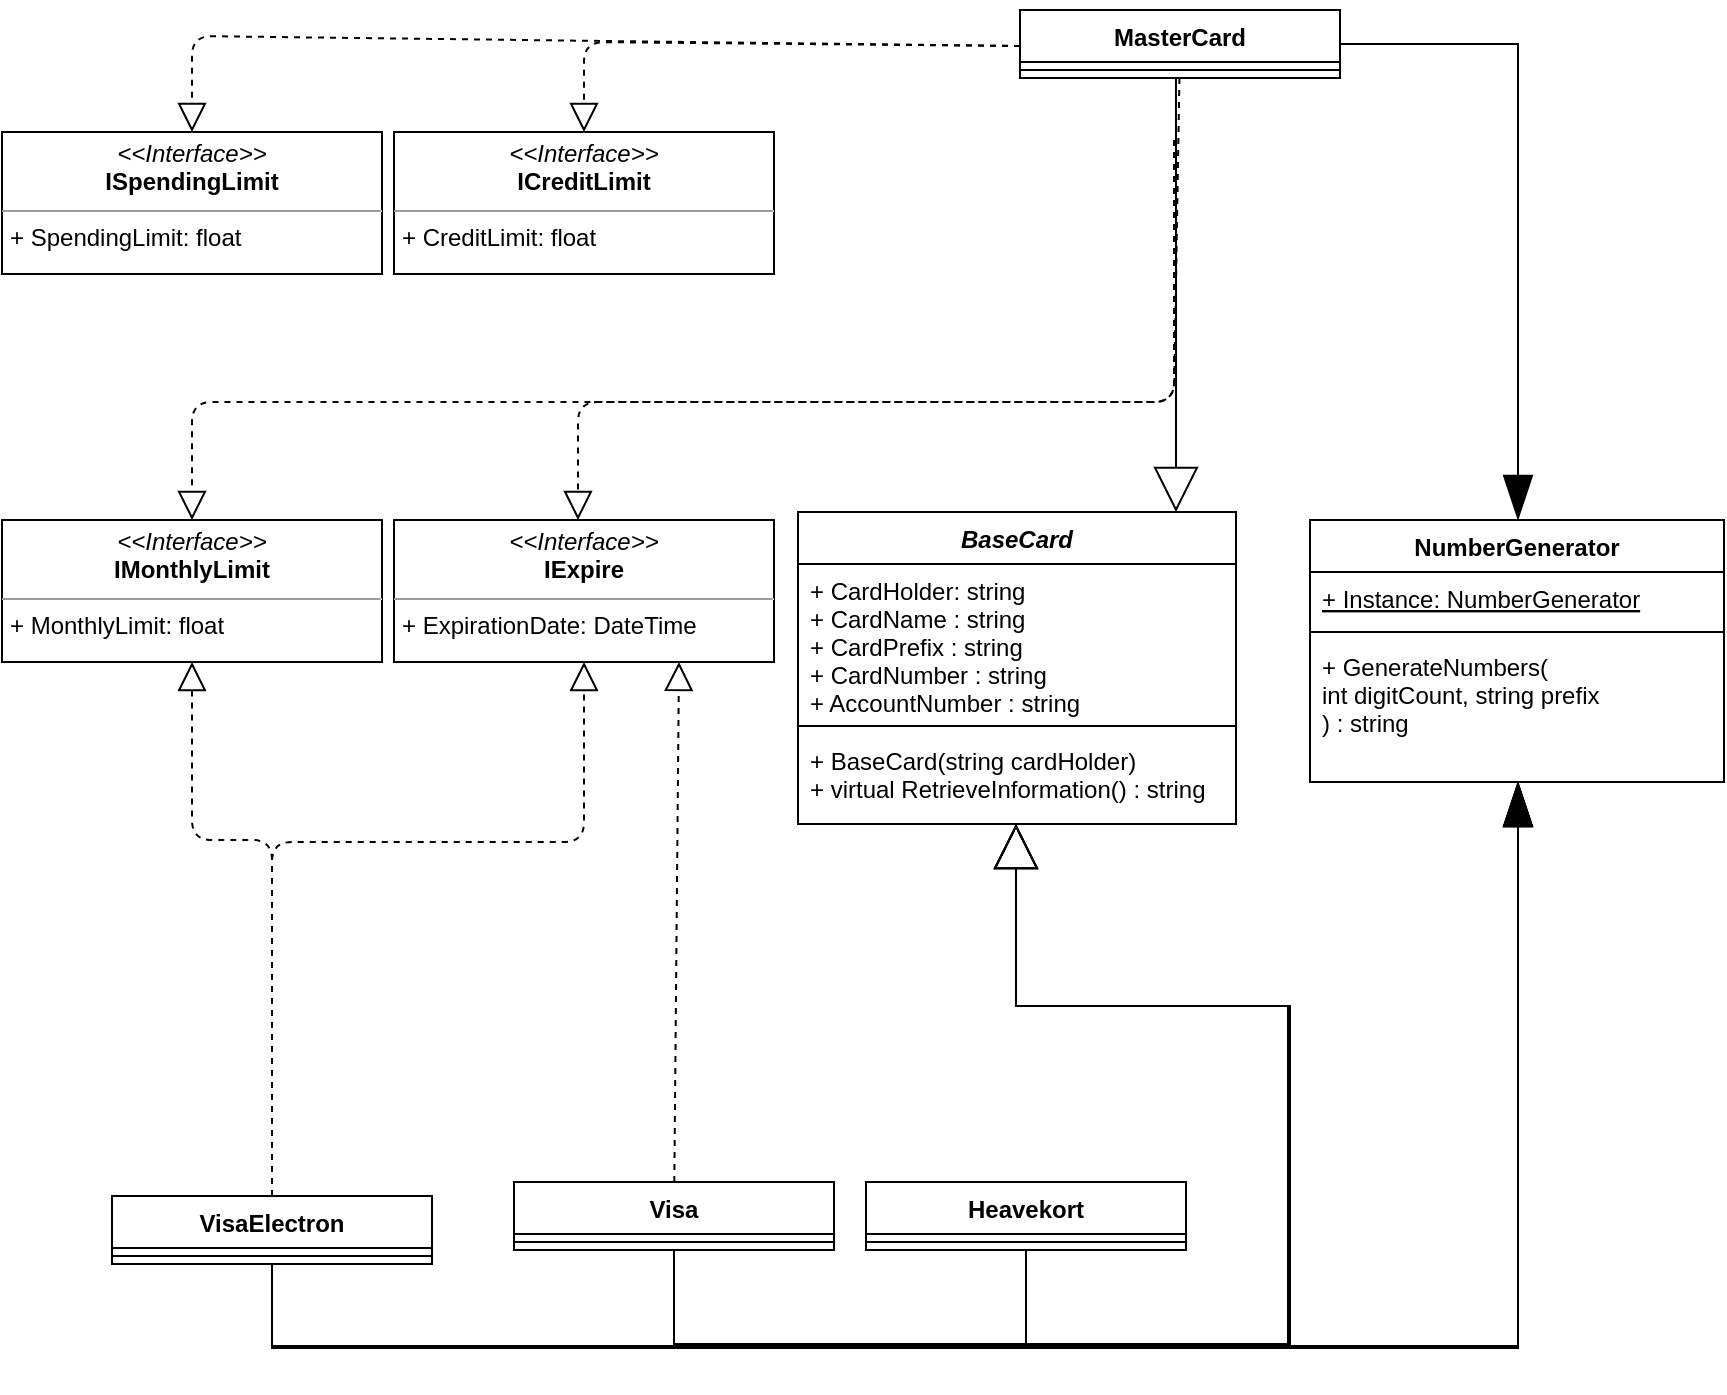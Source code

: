 <mxfile version="13.8.3" type="device"><diagram id="C5RBs43oDa-KdzZeNtuy" name="Page-1"><mxGraphModel dx="1185" dy="614" grid="0" gridSize="10" guides="1" tooltips="1" connect="1" arrows="1" fold="1" page="1" pageScale="1" pageWidth="827" pageHeight="1169" math="0" shadow="0"><root><mxCell id="WIyWlLk6GJQsqaUBKTNV-0"/><mxCell id="WIyWlLk6GJQsqaUBKTNV-1" parent="WIyWlLk6GJQsqaUBKTNV-0"/><mxCell id="s_HcZMLJLVpU5VOVkcg1-1" value="&lt;p style=&quot;margin: 0px ; margin-top: 4px ; text-align: center&quot;&gt;&lt;i&gt;&amp;lt;&amp;lt;Interface&amp;gt;&amp;gt;&lt;/i&gt;&lt;br&gt;&lt;b&gt;ICreditLimit&lt;/b&gt;&lt;/p&gt;&lt;hr size=&quot;1&quot;&gt;&lt;p style=&quot;margin: 0px ; margin-left: 4px&quot;&gt;+ CreditLimit: float&lt;br&gt;&lt;/p&gt;" style="verticalAlign=top;align=left;overflow=fill;fontSize=12;fontFamily=Helvetica;html=1;" vertex="1" parent="WIyWlLk6GJQsqaUBKTNV-1"><mxGeometry x="198" y="234" width="190" height="71" as="geometry"/></mxCell><mxCell id="s_HcZMLJLVpU5VOVkcg1-60" style="edgeStyle=orthogonalEdgeStyle;rounded=0;orthogonalLoop=1;jettySize=auto;html=1;endArrow=blockThin;endFill=1;endSize=20;" edge="1" parent="WIyWlLk6GJQsqaUBKTNV-1" source="s_HcZMLJLVpU5VOVkcg1-16" target="s_HcZMLJLVpU5VOVkcg1-24"><mxGeometry relative="1" as="geometry"><Array as="points"><mxPoint x="137" y="841"/><mxPoint x="760" y="841"/></Array></mxGeometry></mxCell><mxCell id="s_HcZMLJLVpU5VOVkcg1-16" value="VisaElectron" style="swimlane;fontStyle=1;align=center;verticalAlign=top;childLayout=stackLayout;horizontal=1;startSize=26;horizontalStack=0;resizeParent=1;resizeParentMax=0;resizeLast=0;collapsible=1;marginBottom=0;" vertex="1" parent="WIyWlLk6GJQsqaUBKTNV-1"><mxGeometry x="57" y="766" width="160" height="34" as="geometry"/></mxCell><mxCell id="s_HcZMLJLVpU5VOVkcg1-18" value="" style="line;strokeWidth=1;fillColor=none;align=left;verticalAlign=middle;spacingTop=-1;spacingLeft=3;spacingRight=3;rotatable=0;labelPosition=right;points=[];portConstraint=eastwest;" vertex="1" parent="s_HcZMLJLVpU5VOVkcg1-16"><mxGeometry y="26" width="160" height="8" as="geometry"/></mxCell><mxCell id="s_HcZMLJLVpU5VOVkcg1-35" style="edgeStyle=orthogonalEdgeStyle;rounded=0;orthogonalLoop=1;jettySize=auto;html=1;exitX=0.5;exitY=1;exitDx=0;exitDy=0;endArrow=block;endFill=0;endSize=20;" edge="1" parent="WIyWlLk6GJQsqaUBKTNV-1" source="s_HcZMLJLVpU5VOVkcg1-20" target="s_HcZMLJLVpU5VOVkcg1-28"><mxGeometry relative="1" as="geometry"><Array as="points"><mxPoint x="514" y="841"/><mxPoint x="646" y="841"/><mxPoint x="646" y="671"/><mxPoint x="509" y="671"/></Array></mxGeometry></mxCell><mxCell id="s_HcZMLJLVpU5VOVkcg1-59" style="edgeStyle=orthogonalEdgeStyle;rounded=0;orthogonalLoop=1;jettySize=auto;html=1;exitX=0.5;exitY=1;exitDx=0;exitDy=0;endArrow=blockThin;endFill=1;endSize=20;" edge="1" parent="WIyWlLk6GJQsqaUBKTNV-1" source="s_HcZMLJLVpU5VOVkcg1-20" target="s_HcZMLJLVpU5VOVkcg1-24"><mxGeometry relative="1" as="geometry"><Array as="points"><mxPoint x="514" y="842"/><mxPoint x="760" y="842"/></Array></mxGeometry></mxCell><mxCell id="s_HcZMLJLVpU5VOVkcg1-20" value="Heavekort" style="swimlane;fontStyle=1;align=center;verticalAlign=top;childLayout=stackLayout;horizontal=1;startSize=26;horizontalStack=0;resizeParent=1;resizeParentMax=0;resizeLast=0;collapsible=1;marginBottom=0;" vertex="1" parent="WIyWlLk6GJQsqaUBKTNV-1"><mxGeometry x="434" y="759" width="160" height="34" as="geometry"/></mxCell><mxCell id="s_HcZMLJLVpU5VOVkcg1-22" value="" style="line;strokeWidth=1;fillColor=none;align=left;verticalAlign=middle;spacingTop=-1;spacingLeft=3;spacingRight=3;rotatable=0;labelPosition=right;points=[];portConstraint=eastwest;" vertex="1" parent="s_HcZMLJLVpU5VOVkcg1-20"><mxGeometry y="26" width="160" height="8" as="geometry"/></mxCell><mxCell id="s_HcZMLJLVpU5VOVkcg1-24" value="NumberGenerator" style="swimlane;fontStyle=1;align=center;verticalAlign=top;childLayout=stackLayout;horizontal=1;startSize=26;horizontalStack=0;resizeParent=1;resizeParentMax=0;resizeLast=0;collapsible=1;marginBottom=0;" vertex="1" parent="WIyWlLk6GJQsqaUBKTNV-1"><mxGeometry x="656" y="428" width="207" height="131" as="geometry"/></mxCell><mxCell id="s_HcZMLJLVpU5VOVkcg1-25" value="+ Instance: NumberGenerator" style="text;strokeColor=none;fillColor=none;align=left;verticalAlign=top;spacingLeft=4;spacingRight=4;overflow=hidden;rotatable=0;points=[[0,0.5],[1,0.5]];portConstraint=eastwest;fontStyle=4" vertex="1" parent="s_HcZMLJLVpU5VOVkcg1-24"><mxGeometry y="26" width="207" height="26" as="geometry"/></mxCell><mxCell id="s_HcZMLJLVpU5VOVkcg1-26" value="" style="line;strokeWidth=1;fillColor=none;align=left;verticalAlign=middle;spacingTop=-1;spacingLeft=3;spacingRight=3;rotatable=0;labelPosition=right;points=[];portConstraint=eastwest;" vertex="1" parent="s_HcZMLJLVpU5VOVkcg1-24"><mxGeometry y="52" width="207" height="8" as="geometry"/></mxCell><mxCell id="s_HcZMLJLVpU5VOVkcg1-27" value="+ GenerateNumbers(&#10;int digitCount, string prefix&#10;) : string" style="text;strokeColor=none;fillColor=none;align=left;verticalAlign=top;spacingLeft=4;spacingRight=4;overflow=hidden;rotatable=0;points=[[0,0.5],[1,0.5]];portConstraint=eastwest;" vertex="1" parent="s_HcZMLJLVpU5VOVkcg1-24"><mxGeometry y="60" width="207" height="71" as="geometry"/></mxCell><mxCell id="s_HcZMLJLVpU5VOVkcg1-28" value="BaseCard" style="swimlane;fontStyle=3;align=center;verticalAlign=top;childLayout=stackLayout;horizontal=1;startSize=26;horizontalStack=0;resizeParent=1;resizeParentMax=0;resizeLast=0;collapsible=1;marginBottom=0;" vertex="1" parent="WIyWlLk6GJQsqaUBKTNV-1"><mxGeometry x="400" y="424" width="219" height="156" as="geometry"/></mxCell><mxCell id="s_HcZMLJLVpU5VOVkcg1-29" value="+ CardHolder: string&#10;+ CardName : string&#10;+ CardPrefix : string&#10;+ CardNumber : string&#10;+ AccountNumber : string" style="text;strokeColor=none;fillColor=none;align=left;verticalAlign=top;spacingLeft=4;spacingRight=4;overflow=hidden;rotatable=0;points=[[0,0.5],[1,0.5]];portConstraint=eastwest;" vertex="1" parent="s_HcZMLJLVpU5VOVkcg1-28"><mxGeometry y="26" width="219" height="77" as="geometry"/></mxCell><mxCell id="s_HcZMLJLVpU5VOVkcg1-30" value="" style="line;strokeWidth=1;fillColor=none;align=left;verticalAlign=middle;spacingTop=-1;spacingLeft=3;spacingRight=3;rotatable=0;labelPosition=right;points=[];portConstraint=eastwest;" vertex="1" parent="s_HcZMLJLVpU5VOVkcg1-28"><mxGeometry y="103" width="219" height="8" as="geometry"/></mxCell><mxCell id="s_HcZMLJLVpU5VOVkcg1-31" value="+ BaseCard(string cardHolder)&#10;+ virtual RetrieveInformation() : string " style="text;strokeColor=none;fillColor=none;align=left;verticalAlign=top;spacingLeft=4;spacingRight=4;overflow=hidden;rotatable=0;points=[[0,0.5],[1,0.5]];portConstraint=eastwest;" vertex="1" parent="s_HcZMLJLVpU5VOVkcg1-28"><mxGeometry y="111" width="219" height="45" as="geometry"/></mxCell><mxCell id="s_HcZMLJLVpU5VOVkcg1-36" value="&lt;p style=&quot;margin: 0px ; margin-top: 4px ; text-align: center&quot;&gt;&lt;i&gt;&amp;lt;&amp;lt;Interface&amp;gt;&amp;gt;&lt;/i&gt;&lt;br&gt;&lt;b&gt;IExpire&lt;/b&gt;&lt;/p&gt;&lt;hr size=&quot;1&quot;&gt;&lt;p style=&quot;margin: 0px ; margin-left: 4px&quot;&gt;+ ExpirationDate: DateTime&lt;br&gt;&lt;/p&gt;" style="verticalAlign=top;align=left;overflow=fill;fontSize=12;fontFamily=Helvetica;html=1;" vertex="1" parent="WIyWlLk6GJQsqaUBKTNV-1"><mxGeometry x="198" y="428" width="190" height="71" as="geometry"/></mxCell><mxCell id="s_HcZMLJLVpU5VOVkcg1-37" value="&lt;p style=&quot;margin: 0px ; margin-top: 4px ; text-align: center&quot;&gt;&lt;i&gt;&amp;lt;&amp;lt;Interface&amp;gt;&amp;gt;&lt;/i&gt;&lt;br&gt;&lt;b&gt;IMonthlyLimit&lt;/b&gt;&lt;/p&gt;&lt;hr size=&quot;1&quot;&gt;&lt;p style=&quot;margin: 0px ; margin-left: 4px&quot;&gt;+ MonthlyLimit: float&lt;br&gt;&lt;/p&gt;" style="verticalAlign=top;align=left;overflow=fill;fontSize=12;fontFamily=Helvetica;html=1;" vertex="1" parent="WIyWlLk6GJQsqaUBKTNV-1"><mxGeometry x="2" y="428" width="190" height="71" as="geometry"/></mxCell><mxCell id="s_HcZMLJLVpU5VOVkcg1-38" value="" style="endArrow=block;dashed=1;endFill=0;endSize=12;html=1;exitX=0.5;exitY=0;exitDx=0;exitDy=0;" edge="1" parent="WIyWlLk6GJQsqaUBKTNV-1" source="s_HcZMLJLVpU5VOVkcg1-16" target="s_HcZMLJLVpU5VOVkcg1-37"><mxGeometry width="160" relative="1" as="geometry"><mxPoint x="-40" y="868" as="sourcePoint"/><mxPoint x="120" y="868" as="targetPoint"/><Array as="points"><mxPoint x="137" y="588"/><mxPoint x="97" y="588"/></Array></mxGeometry></mxCell><mxCell id="s_HcZMLJLVpU5VOVkcg1-39" value="" style="endArrow=block;dashed=1;endFill=0;endSize=12;html=1;exitX=0.5;exitY=0;exitDx=0;exitDy=0;" edge="1" parent="WIyWlLk6GJQsqaUBKTNV-1" source="s_HcZMLJLVpU5VOVkcg1-16" target="s_HcZMLJLVpU5VOVkcg1-36"><mxGeometry width="160" relative="1" as="geometry"><mxPoint x="-6" y="894" as="sourcePoint"/><mxPoint x="-7.825" y="524" as="targetPoint"/><Array as="points"><mxPoint x="137" y="589"/><mxPoint x="293" y="589"/></Array></mxGeometry></mxCell><mxCell id="s_HcZMLJLVpU5VOVkcg1-40" value="Visa" style="swimlane;fontStyle=1;align=center;verticalAlign=top;childLayout=stackLayout;horizontal=1;startSize=26;horizontalStack=0;resizeParent=1;resizeParentMax=0;resizeLast=0;collapsible=1;marginBottom=0;" vertex="1" parent="WIyWlLk6GJQsqaUBKTNV-1"><mxGeometry x="258" y="759" width="160" height="34" as="geometry"/></mxCell><mxCell id="s_HcZMLJLVpU5VOVkcg1-42" value="" style="line;strokeWidth=1;fillColor=none;align=left;verticalAlign=middle;spacingTop=-1;spacingLeft=3;spacingRight=3;rotatable=0;labelPosition=right;points=[];portConstraint=eastwest;" vertex="1" parent="s_HcZMLJLVpU5VOVkcg1-40"><mxGeometry y="26" width="160" height="8" as="geometry"/></mxCell><mxCell id="s_HcZMLJLVpU5VOVkcg1-46" value="&lt;p style=&quot;margin: 0px ; margin-top: 4px ; text-align: center&quot;&gt;&lt;i&gt;&amp;lt;&amp;lt;Interface&amp;gt;&amp;gt;&lt;/i&gt;&lt;br&gt;&lt;b&gt;ISpendingLimit&lt;/b&gt;&lt;/p&gt;&lt;hr size=&quot;1&quot;&gt;&lt;p style=&quot;margin: 0px ; margin-left: 4px&quot;&gt;+ SpendingLimit: float&lt;br&gt;&lt;/p&gt;" style="verticalAlign=top;align=left;overflow=fill;fontSize=12;fontFamily=Helvetica;html=1;" vertex="1" parent="WIyWlLk6GJQsqaUBKTNV-1"><mxGeometry x="2" y="234" width="190" height="71" as="geometry"/></mxCell><mxCell id="s_HcZMLJLVpU5VOVkcg1-55" style="edgeStyle=orthogonalEdgeStyle;rounded=0;orthogonalLoop=1;jettySize=auto;html=1;endArrow=block;endFill=0;endSize=20;" edge="1" parent="WIyWlLk6GJQsqaUBKTNV-1" source="s_HcZMLJLVpU5VOVkcg1-47" target="s_HcZMLJLVpU5VOVkcg1-28"><mxGeometry relative="1" as="geometry"><Array as="points"><mxPoint x="589" y="298"/><mxPoint x="589" y="298"/></Array></mxGeometry></mxCell><mxCell id="s_HcZMLJLVpU5VOVkcg1-47" value="MasterCard" style="swimlane;fontStyle=1;align=center;verticalAlign=top;childLayout=stackLayout;horizontal=1;startSize=26;horizontalStack=0;resizeParent=1;resizeParentMax=0;resizeLast=0;collapsible=1;marginBottom=0;" vertex="1" parent="WIyWlLk6GJQsqaUBKTNV-1"><mxGeometry x="511" y="173" width="160" height="34" as="geometry"/></mxCell><mxCell id="s_HcZMLJLVpU5VOVkcg1-49" value="" style="line;strokeWidth=1;fillColor=none;align=left;verticalAlign=middle;spacingTop=-1;spacingLeft=3;spacingRight=3;rotatable=0;labelPosition=right;points=[];portConstraint=eastwest;" vertex="1" parent="s_HcZMLJLVpU5VOVkcg1-47"><mxGeometry y="26" width="160" height="8" as="geometry"/></mxCell><mxCell id="s_HcZMLJLVpU5VOVkcg1-51" value="" style="endArrow=block;dashed=1;endFill=0;endSize=12;html=1;exitX=0;exitY=0.5;exitDx=0;exitDy=0;" edge="1" parent="WIyWlLk6GJQsqaUBKTNV-1" target="s_HcZMLJLVpU5VOVkcg1-46"><mxGeometry width="160" relative="1" as="geometry"><mxPoint x="511" y="191" as="sourcePoint"/><mxPoint x="630.0" y="543" as="targetPoint"/><Array as="points"><mxPoint x="97" y="186"/></Array></mxGeometry></mxCell><mxCell id="s_HcZMLJLVpU5VOVkcg1-52" value="" style="endArrow=block;dashed=1;endFill=0;endSize=12;html=1;entryX=0.5;entryY=0;entryDx=0;entryDy=0;" edge="1" parent="WIyWlLk6GJQsqaUBKTNV-1"><mxGeometry width="160" relative="1" as="geometry"><mxPoint x="588" y="238" as="sourcePoint"/><mxPoint x="290" y="428" as="targetPoint"/><Array as="points"><mxPoint x="588" y="369"/><mxPoint x="290" y="369"/></Array></mxGeometry></mxCell><mxCell id="s_HcZMLJLVpU5VOVkcg1-53" value="" style="endArrow=block;dashed=1;endFill=0;endSize=12;html=1;" edge="1" parent="WIyWlLk6GJQsqaUBKTNV-1" source="s_HcZMLJLVpU5VOVkcg1-47" target="s_HcZMLJLVpU5VOVkcg1-37"><mxGeometry width="160" relative="1" as="geometry"><mxPoint x="497" y="764" as="sourcePoint"/><mxPoint x="585.31" y="535" as="targetPoint"/><Array as="points"><mxPoint x="588" y="369"/><mxPoint x="97" y="369"/></Array></mxGeometry></mxCell><mxCell id="s_HcZMLJLVpU5VOVkcg1-54" value="" style="endArrow=block;dashed=1;endFill=0;endSize=12;html=1;exitX=0;exitY=0.5;exitDx=0;exitDy=0;" edge="1" parent="WIyWlLk6GJQsqaUBKTNV-1" target="s_HcZMLJLVpU5VOVkcg1-1"><mxGeometry width="160" relative="1" as="geometry"><mxPoint x="511" y="191" as="sourcePoint"/><mxPoint x="757.31" y="538" as="targetPoint"/><Array as="points"><mxPoint x="293" y="189"/></Array></mxGeometry></mxCell><mxCell id="s_HcZMLJLVpU5VOVkcg1-56" style="edgeStyle=orthogonalEdgeStyle;rounded=0;orthogonalLoop=1;jettySize=auto;html=1;endArrow=block;endFill=0;endSize=20;" edge="1" parent="WIyWlLk6GJQsqaUBKTNV-1" source="s_HcZMLJLVpU5VOVkcg1-40" target="s_HcZMLJLVpU5VOVkcg1-31"><mxGeometry relative="1" as="geometry"><Array as="points"><mxPoint x="338" y="840"/><mxPoint x="646" y="840"/><mxPoint x="646" y="671"/><mxPoint x="509" y="671"/></Array></mxGeometry></mxCell><mxCell id="s_HcZMLJLVpU5VOVkcg1-57" style="edgeStyle=orthogonalEdgeStyle;rounded=0;orthogonalLoop=1;jettySize=auto;html=1;endArrow=block;endFill=0;endSize=20;" edge="1" parent="WIyWlLk6GJQsqaUBKTNV-1" source="s_HcZMLJLVpU5VOVkcg1-16" target="s_HcZMLJLVpU5VOVkcg1-28"><mxGeometry relative="1" as="geometry"><Array as="points"><mxPoint x="137" y="842"/><mxPoint x="645" y="842"/><mxPoint x="645" y="671"/><mxPoint x="509" y="671"/></Array></mxGeometry></mxCell><mxCell id="s_HcZMLJLVpU5VOVkcg1-58" style="edgeStyle=orthogonalEdgeStyle;rounded=0;orthogonalLoop=1;jettySize=auto;html=1;endArrow=blockThin;endFill=1;endSize=20;" edge="1" parent="WIyWlLk6GJQsqaUBKTNV-1" source="s_HcZMLJLVpU5VOVkcg1-47" target="s_HcZMLJLVpU5VOVkcg1-24"><mxGeometry relative="1" as="geometry"><mxPoint x="671" y="191" as="sourcePoint"/><Array as="points"><mxPoint x="760" y="190"/></Array></mxGeometry></mxCell><mxCell id="s_HcZMLJLVpU5VOVkcg1-61" style="edgeStyle=orthogonalEdgeStyle;rounded=0;orthogonalLoop=1;jettySize=auto;html=1;endArrow=blockThin;endFill=1;endSize=20;" edge="1" parent="WIyWlLk6GJQsqaUBKTNV-1" source="s_HcZMLJLVpU5VOVkcg1-40" target="s_HcZMLJLVpU5VOVkcg1-24"><mxGeometry relative="1" as="geometry"><Array as="points"><mxPoint x="338" y="841"/><mxPoint x="760" y="841"/></Array></mxGeometry></mxCell><mxCell id="s_HcZMLJLVpU5VOVkcg1-62" value="" style="endArrow=block;dashed=1;endFill=0;endSize=12;html=1;entryX=0.75;entryY=1;entryDx=0;entryDy=0;" edge="1" parent="WIyWlLk6GJQsqaUBKTNV-1" source="s_HcZMLJLVpU5VOVkcg1-40" target="s_HcZMLJLVpU5VOVkcg1-36"><mxGeometry width="160" relative="1" as="geometry"><mxPoint x="67.0" y="776" as="sourcePoint"/><mxPoint x="274.16" y="521" as="targetPoint"/><Array as="points"/></mxGeometry></mxCell></root></mxGraphModel></diagram></mxfile>